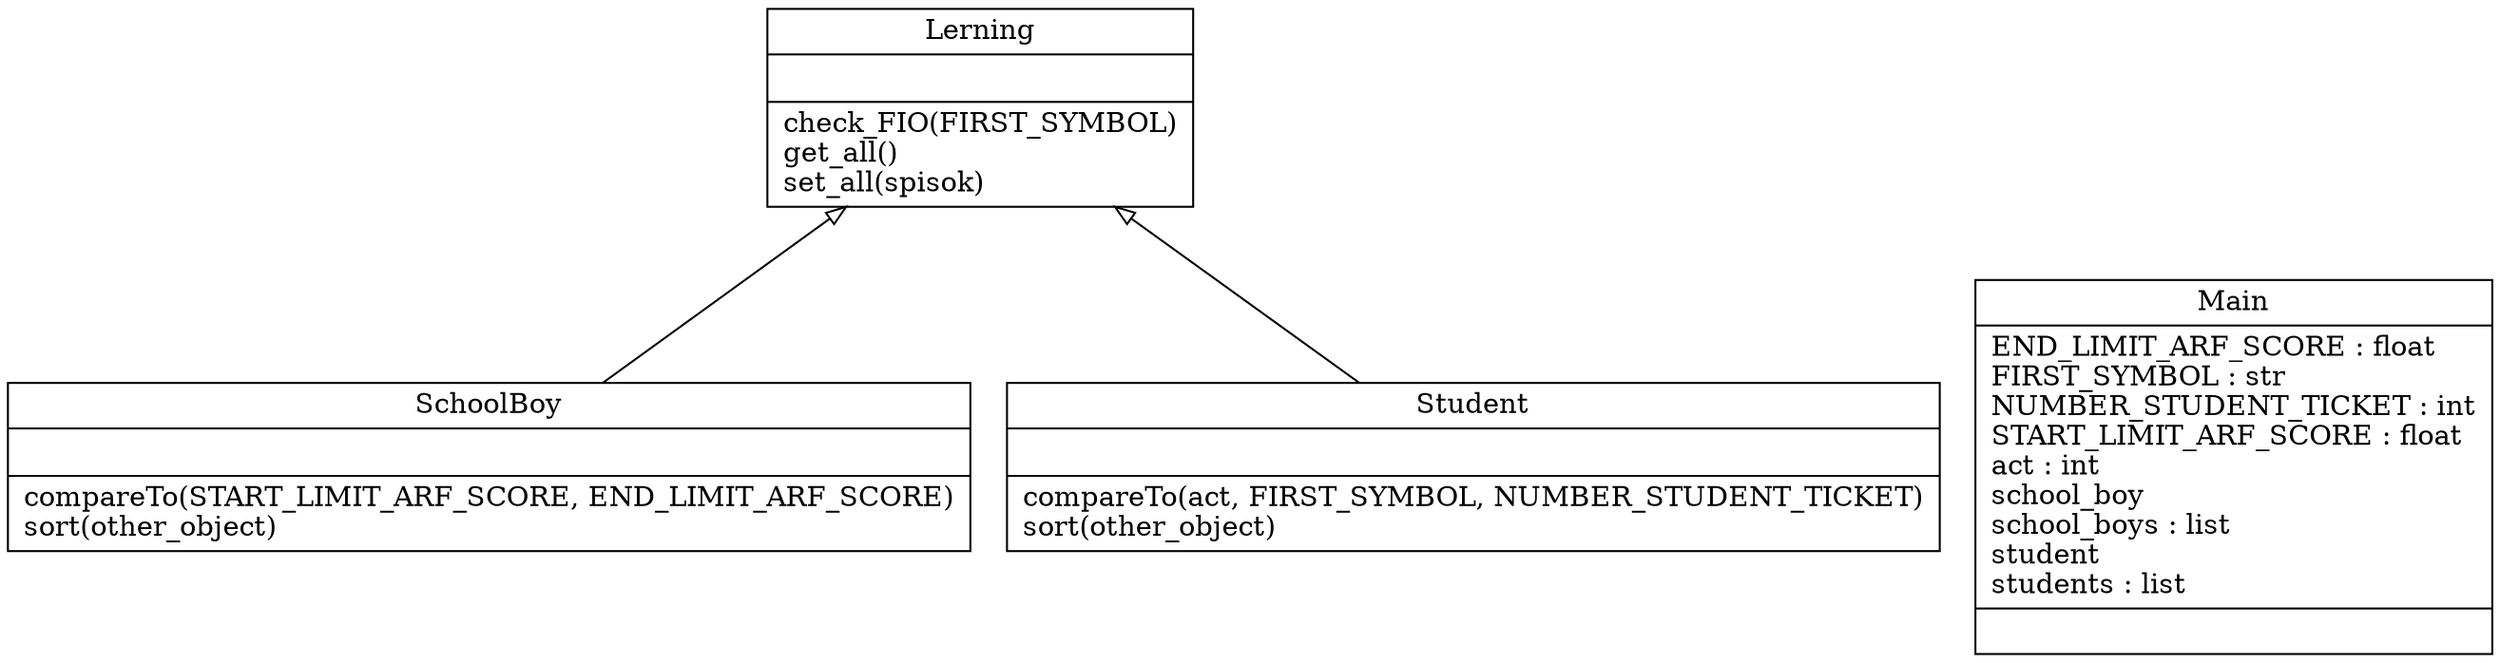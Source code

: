 digraph "classes_yourpackage" {
rankdir=BT
charset="utf-8"
"laba5.Lerning" [color="black", fontcolor="black", label="{Lerning|\l|check_FIO(FIRST_SYMBOL)\lget_all()\lset_all(spisok)\l}", shape="record", style="solid"];
"laba5.Main" [color="black", fontcolor="black", label="{Main|END_LIMIT_ARF_SCORE : float\lFIRST_SYMBOL : str\lNUMBER_STUDENT_TICKET : int\lSTART_LIMIT_ARF_SCORE : float\lact : int\lschool_boy\lschool_boys : list\lstudent\lstudents : list\l|}", shape="record", style="solid"];
"laba5.SchoolBoy" [color="black", fontcolor="black", label="{SchoolBoy|\l|compareTo(START_LIMIT_ARF_SCORE, END_LIMIT_ARF_SCORE)\lsort(other_object)\l}", shape="record", style="solid"];
"laba5.Student" [color="black", fontcolor="black", label="{Student|\l|compareTo(act, FIRST_SYMBOL, NUMBER_STUDENT_TICKET)\lsort(other_object)\l}", shape="record", style="solid"];
"laba5.SchoolBoy" -> "laba5.Lerning" [arrowhead="empty", arrowtail="none"];
"laba5.Student" -> "laba5.Lerning" [arrowhead="empty", arrowtail="none"];
}
